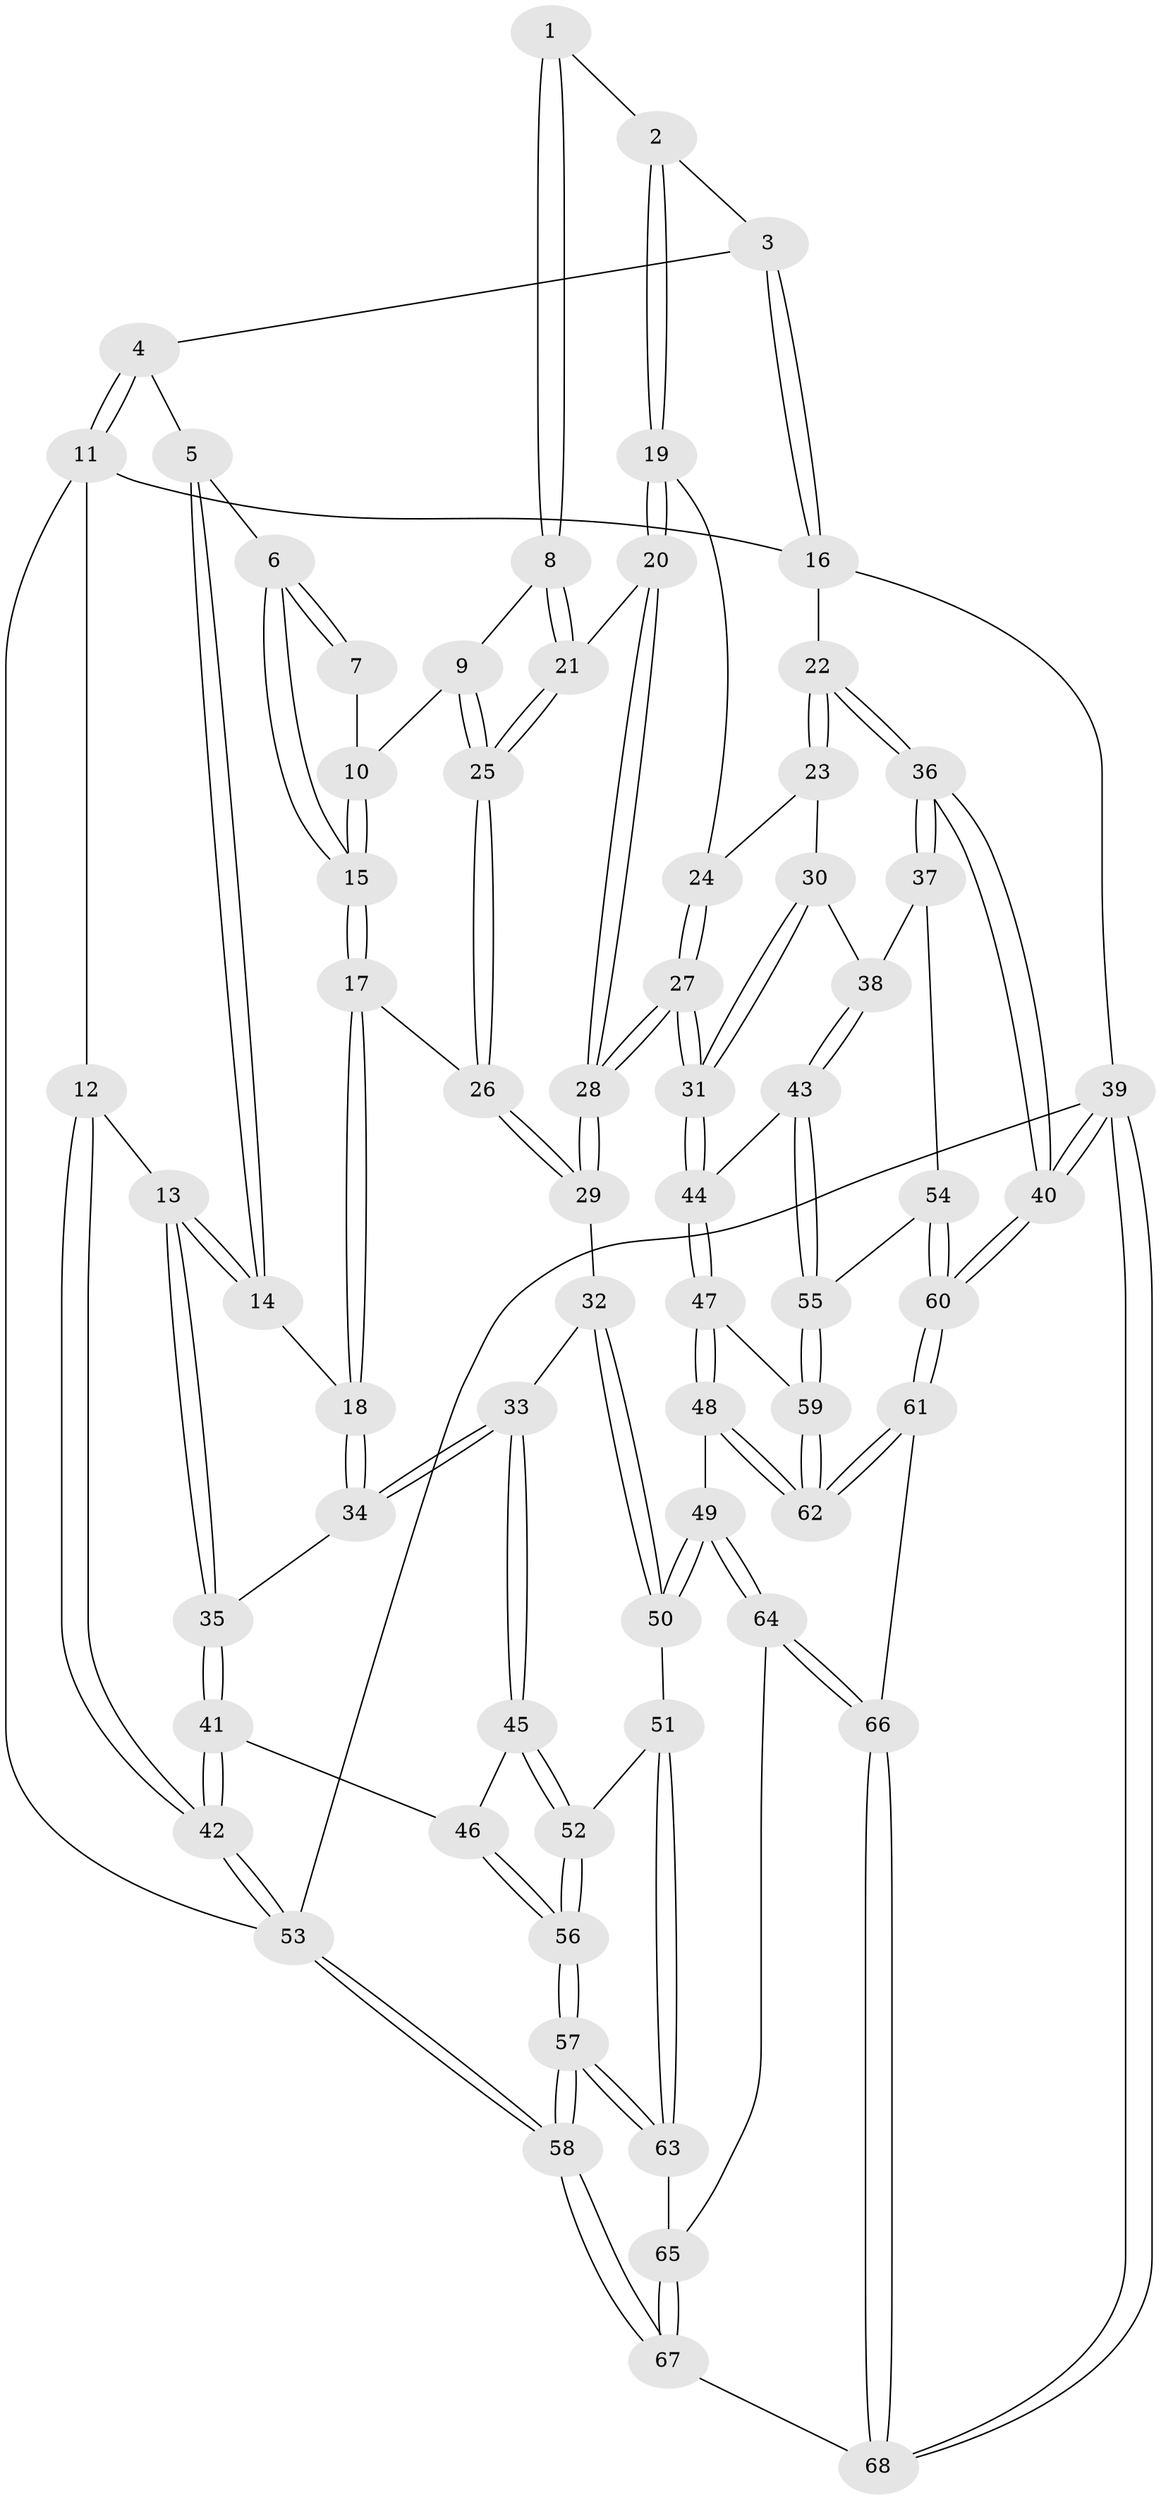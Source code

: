 // coarse degree distribution, {3: 0.1794871794871795, 4: 0.46153846153846156, 5: 0.2564102564102564, 6: 0.07692307692307693, 7: 0.02564102564102564}
// Generated by graph-tools (version 1.1) at 2025/42/03/06/25 10:42:33]
// undirected, 68 vertices, 167 edges
graph export_dot {
graph [start="1"]
  node [color=gray90,style=filled];
  1 [pos="+0.4919922145497482+0.04275551164425301"];
  2 [pos="+0.6341276172133749+0"];
  3 [pos="+0.6459111413265859+0"];
  4 [pos="+0.26769311390533257+0"];
  5 [pos="+0.25736577512307063+0.07065235685330144"];
  6 [pos="+0.28116091335246085+0.09934413757748364"];
  7 [pos="+0.4602587286124234+0.06404979907523892"];
  8 [pos="+0.4767308061667711+0.19492198382058643"];
  9 [pos="+0.4313217563240819+0.19847305807348395"];
  10 [pos="+0.4208616139382355+0.1444186088779173"];
  11 [pos="+0+0"];
  12 [pos="+0+0.09909531719508903"];
  13 [pos="+0+0.12049794553511153"];
  14 [pos="+0+0.14676800720638955"];
  15 [pos="+0.29653362661974464+0.19946228896434592"];
  16 [pos="+1+0"];
  17 [pos="+0.2876412274360009+0.29400038244712867"];
  18 [pos="+0.2773589989802862+0.3002502864602103"];
  19 [pos="+0.643296693082789+0.03339141715592073"];
  20 [pos="+0.6035404208682931+0.2482437683685018"];
  21 [pos="+0.5089847643249767+0.22737582387035854"];
  22 [pos="+1+0.048770467481827874"];
  23 [pos="+0.90443872876758+0.2621533669605217"];
  24 [pos="+0.7635029390500498+0.1881478174933176"];
  25 [pos="+0.3583423737924127+0.3028654640419487"];
  26 [pos="+0.3568917856001215+0.3041959345630765"];
  27 [pos="+0.6393581293063254+0.396659378100803"];
  28 [pos="+0.6372830597264945+0.39542244656696257"];
  29 [pos="+0.5046392675981334+0.4130819784575043"];
  30 [pos="+0.8209892504401627+0.3585569166475612"];
  31 [pos="+0.6422413412862609+0.39881577520797346"];
  32 [pos="+0.4484898316223123+0.4860106942420146"];
  33 [pos="+0.27556219500985873+0.5072329326338572"];
  34 [pos="+0.21720386854530516+0.421361171789822"];
  35 [pos="+0.1374846989975118+0.43942916509324675"];
  36 [pos="+1+0.5028313029599749"];
  37 [pos="+1+0.5177113105591226"];
  38 [pos="+0.8904359686485536+0.4605230182734646"];
  39 [pos="+1+1"];
  40 [pos="+1+1"];
  41 [pos="+0.040640993791859925+0.5611236735713812"];
  42 [pos="+0+0.579758619976351"];
  43 [pos="+0.8218796917680422+0.6094544383472441"];
  44 [pos="+0.6707463350367578+0.5374058233978003"];
  45 [pos="+0.277339824482332+0.5861466896359636"];
  46 [pos="+0.08198321587884667+0.606538935154785"];
  47 [pos="+0.6137681213086598+0.6349154590768767"];
  48 [pos="+0.5927450180019687+0.6668567564576484"];
  49 [pos="+0.531797967538151+0.7060888397702904"];
  50 [pos="+0.4509545801455852+0.6901756506351259"];
  51 [pos="+0.4248672401270724+0.6980796150532523"];
  52 [pos="+0.2978813313093188+0.6403275297010985"];
  53 [pos="+0+1"];
  54 [pos="+0.8731346556327525+0.6499199603270384"];
  55 [pos="+0.8485852643797335+0.6451760949426582"];
  56 [pos="+0.1486034589778387+0.7667086847962391"];
  57 [pos="+0.08970461676050495+1"];
  58 [pos="+0+1"];
  59 [pos="+0.8030004414504097+0.7159017184846372"];
  60 [pos="+1+1"];
  61 [pos="+0.7689725788910093+0.8145502128902192"];
  62 [pos="+0.7671843596578145+0.7823356120649895"];
  63 [pos="+0.39684242760136756+0.755699706101824"];
  64 [pos="+0.5909949357055729+0.8953963470540549"];
  65 [pos="+0.43079795783867925+0.8834193066510669"];
  66 [pos="+0.6048945667239349+0.9143912654475236"];
  67 [pos="+0.1726971638538135+1"];
  68 [pos="+0.6095877184088653+1"];
  1 -- 2;
  1 -- 8;
  1 -- 8;
  2 -- 3;
  2 -- 19;
  2 -- 19;
  3 -- 4;
  3 -- 16;
  3 -- 16;
  4 -- 5;
  4 -- 11;
  4 -- 11;
  5 -- 6;
  5 -- 14;
  5 -- 14;
  6 -- 7;
  6 -- 7;
  6 -- 15;
  6 -- 15;
  7 -- 10;
  8 -- 9;
  8 -- 21;
  8 -- 21;
  9 -- 10;
  9 -- 25;
  9 -- 25;
  10 -- 15;
  10 -- 15;
  11 -- 12;
  11 -- 16;
  11 -- 53;
  12 -- 13;
  12 -- 42;
  12 -- 42;
  13 -- 14;
  13 -- 14;
  13 -- 35;
  13 -- 35;
  14 -- 18;
  15 -- 17;
  15 -- 17;
  16 -- 22;
  16 -- 39;
  17 -- 18;
  17 -- 18;
  17 -- 26;
  18 -- 34;
  18 -- 34;
  19 -- 20;
  19 -- 20;
  19 -- 24;
  20 -- 21;
  20 -- 28;
  20 -- 28;
  21 -- 25;
  21 -- 25;
  22 -- 23;
  22 -- 23;
  22 -- 36;
  22 -- 36;
  23 -- 24;
  23 -- 30;
  24 -- 27;
  24 -- 27;
  25 -- 26;
  25 -- 26;
  26 -- 29;
  26 -- 29;
  27 -- 28;
  27 -- 28;
  27 -- 31;
  27 -- 31;
  28 -- 29;
  28 -- 29;
  29 -- 32;
  30 -- 31;
  30 -- 31;
  30 -- 38;
  31 -- 44;
  31 -- 44;
  32 -- 33;
  32 -- 50;
  32 -- 50;
  33 -- 34;
  33 -- 34;
  33 -- 45;
  33 -- 45;
  34 -- 35;
  35 -- 41;
  35 -- 41;
  36 -- 37;
  36 -- 37;
  36 -- 40;
  36 -- 40;
  37 -- 38;
  37 -- 54;
  38 -- 43;
  38 -- 43;
  39 -- 40;
  39 -- 40;
  39 -- 68;
  39 -- 68;
  39 -- 53;
  40 -- 60;
  40 -- 60;
  41 -- 42;
  41 -- 42;
  41 -- 46;
  42 -- 53;
  42 -- 53;
  43 -- 44;
  43 -- 55;
  43 -- 55;
  44 -- 47;
  44 -- 47;
  45 -- 46;
  45 -- 52;
  45 -- 52;
  46 -- 56;
  46 -- 56;
  47 -- 48;
  47 -- 48;
  47 -- 59;
  48 -- 49;
  48 -- 62;
  48 -- 62;
  49 -- 50;
  49 -- 50;
  49 -- 64;
  49 -- 64;
  50 -- 51;
  51 -- 52;
  51 -- 63;
  51 -- 63;
  52 -- 56;
  52 -- 56;
  53 -- 58;
  53 -- 58;
  54 -- 55;
  54 -- 60;
  54 -- 60;
  55 -- 59;
  55 -- 59;
  56 -- 57;
  56 -- 57;
  57 -- 58;
  57 -- 58;
  57 -- 63;
  57 -- 63;
  58 -- 67;
  58 -- 67;
  59 -- 62;
  59 -- 62;
  60 -- 61;
  60 -- 61;
  61 -- 62;
  61 -- 62;
  61 -- 66;
  63 -- 65;
  64 -- 65;
  64 -- 66;
  64 -- 66;
  65 -- 67;
  65 -- 67;
  66 -- 68;
  66 -- 68;
  67 -- 68;
}
